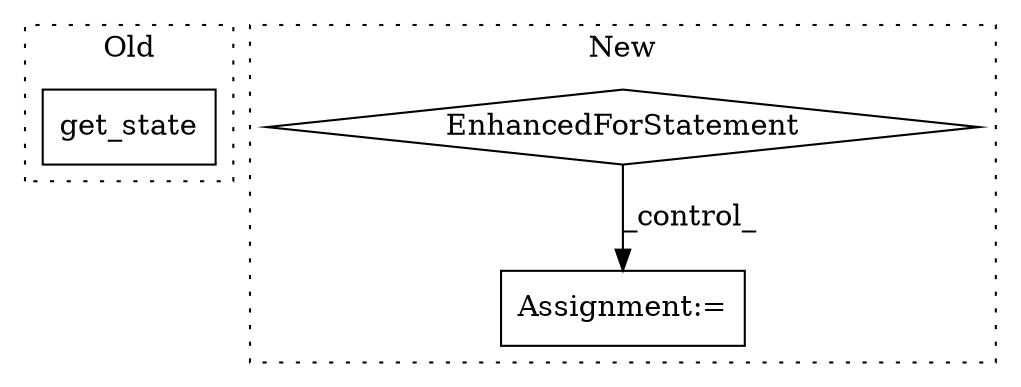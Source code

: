 digraph G {
subgraph cluster0 {
1 [label="get_state" a="32" s="3989" l="11" shape="box"];
label = "Old";
style="dotted";
}
subgraph cluster1 {
2 [label="EnhancedForStatement" a="70" s="4689,4765" l="61,2" shape="diamond"];
3 [label="Assignment:=" a="7" s="4867" l="1" shape="box"];
label = "New";
style="dotted";
}
2 -> 3 [label="_control_"];
}